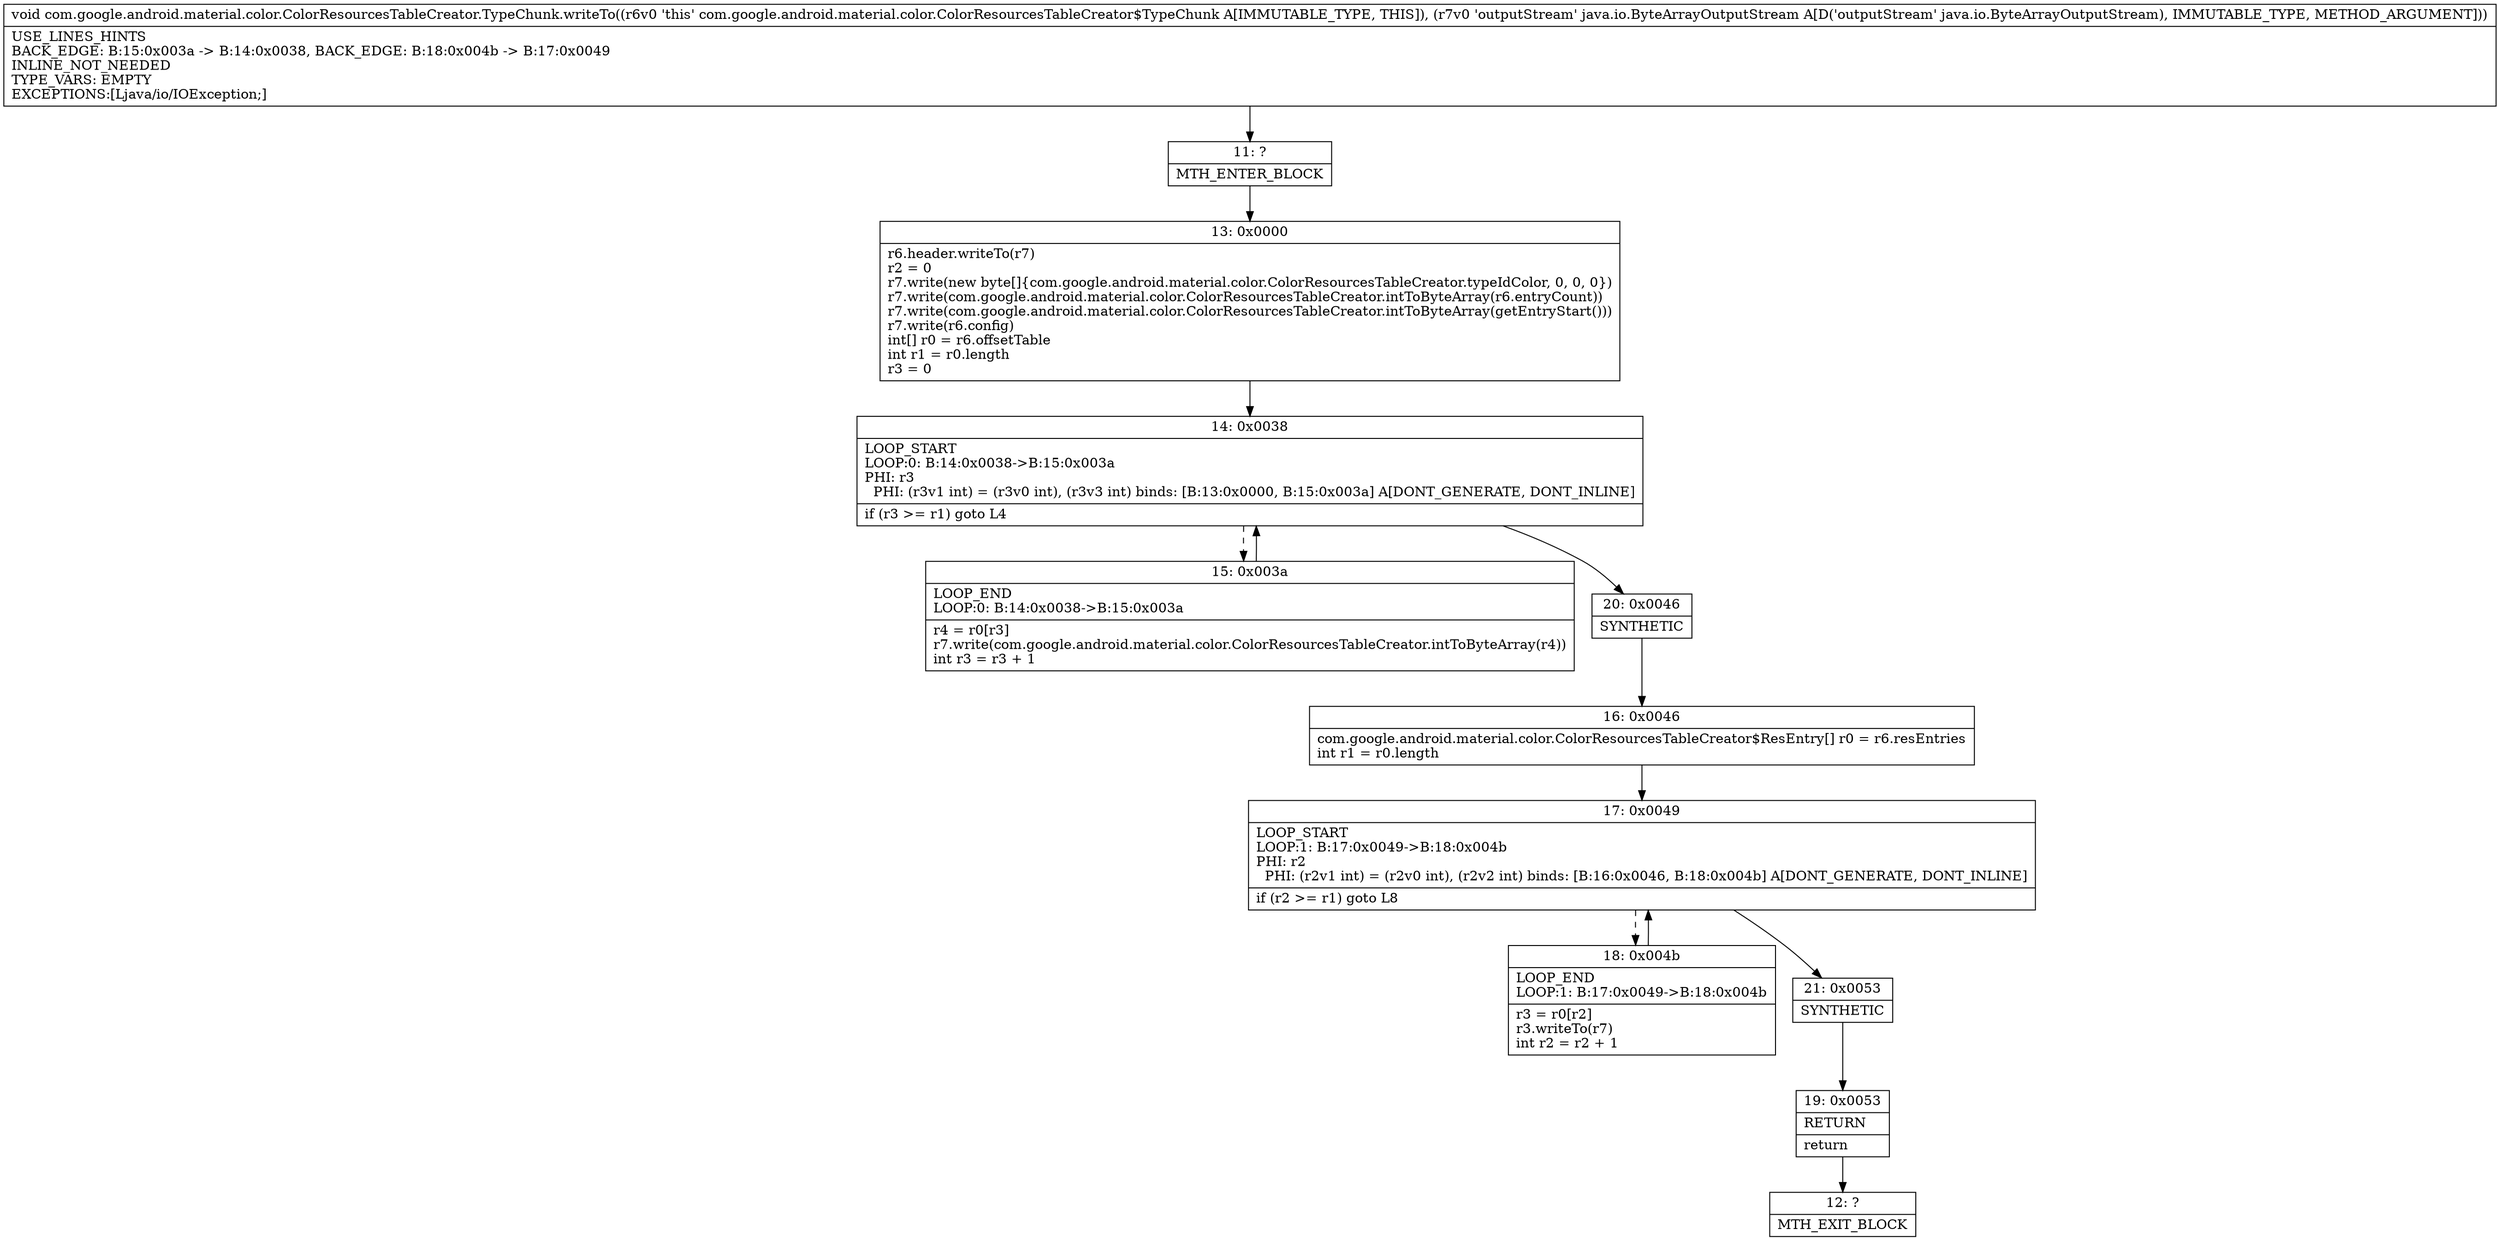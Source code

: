 digraph "CFG forcom.google.android.material.color.ColorResourcesTableCreator.TypeChunk.writeTo(Ljava\/io\/ByteArrayOutputStream;)V" {
Node_11 [shape=record,label="{11\:\ ?|MTH_ENTER_BLOCK\l}"];
Node_13 [shape=record,label="{13\:\ 0x0000|r6.header.writeTo(r7)\lr2 = 0\lr7.write(new byte[]\{com.google.android.material.color.ColorResourcesTableCreator.typeIdColor, 0, 0, 0\})\lr7.write(com.google.android.material.color.ColorResourcesTableCreator.intToByteArray(r6.entryCount))\lr7.write(com.google.android.material.color.ColorResourcesTableCreator.intToByteArray(getEntryStart()))\lr7.write(r6.config)\lint[] r0 = r6.offsetTable\lint r1 = r0.length\lr3 = 0\l}"];
Node_14 [shape=record,label="{14\:\ 0x0038|LOOP_START\lLOOP:0: B:14:0x0038\-\>B:15:0x003a\lPHI: r3 \l  PHI: (r3v1 int) = (r3v0 int), (r3v3 int) binds: [B:13:0x0000, B:15:0x003a] A[DONT_GENERATE, DONT_INLINE]\l|if (r3 \>= r1) goto L4\l}"];
Node_15 [shape=record,label="{15\:\ 0x003a|LOOP_END\lLOOP:0: B:14:0x0038\-\>B:15:0x003a\l|r4 = r0[r3]\lr7.write(com.google.android.material.color.ColorResourcesTableCreator.intToByteArray(r4))\lint r3 = r3 + 1\l}"];
Node_20 [shape=record,label="{20\:\ 0x0046|SYNTHETIC\l}"];
Node_16 [shape=record,label="{16\:\ 0x0046|com.google.android.material.color.ColorResourcesTableCreator$ResEntry[] r0 = r6.resEntries\lint r1 = r0.length\l}"];
Node_17 [shape=record,label="{17\:\ 0x0049|LOOP_START\lLOOP:1: B:17:0x0049\-\>B:18:0x004b\lPHI: r2 \l  PHI: (r2v1 int) = (r2v0 int), (r2v2 int) binds: [B:16:0x0046, B:18:0x004b] A[DONT_GENERATE, DONT_INLINE]\l|if (r2 \>= r1) goto L8\l}"];
Node_18 [shape=record,label="{18\:\ 0x004b|LOOP_END\lLOOP:1: B:17:0x0049\-\>B:18:0x004b\l|r3 = r0[r2]\lr3.writeTo(r7)\lint r2 = r2 + 1\l}"];
Node_21 [shape=record,label="{21\:\ 0x0053|SYNTHETIC\l}"];
Node_19 [shape=record,label="{19\:\ 0x0053|RETURN\l|return\l}"];
Node_12 [shape=record,label="{12\:\ ?|MTH_EXIT_BLOCK\l}"];
MethodNode[shape=record,label="{void com.google.android.material.color.ColorResourcesTableCreator.TypeChunk.writeTo((r6v0 'this' com.google.android.material.color.ColorResourcesTableCreator$TypeChunk A[IMMUTABLE_TYPE, THIS]), (r7v0 'outputStream' java.io.ByteArrayOutputStream A[D('outputStream' java.io.ByteArrayOutputStream), IMMUTABLE_TYPE, METHOD_ARGUMENT]))  | USE_LINES_HINTS\lBACK_EDGE: B:15:0x003a \-\> B:14:0x0038, BACK_EDGE: B:18:0x004b \-\> B:17:0x0049\lINLINE_NOT_NEEDED\lTYPE_VARS: EMPTY\lEXCEPTIONS:[Ljava\/io\/IOException;]\l}"];
MethodNode -> Node_11;Node_11 -> Node_13;
Node_13 -> Node_14;
Node_14 -> Node_15[style=dashed];
Node_14 -> Node_20;
Node_15 -> Node_14;
Node_20 -> Node_16;
Node_16 -> Node_17;
Node_17 -> Node_18[style=dashed];
Node_17 -> Node_21;
Node_18 -> Node_17;
Node_21 -> Node_19;
Node_19 -> Node_12;
}

